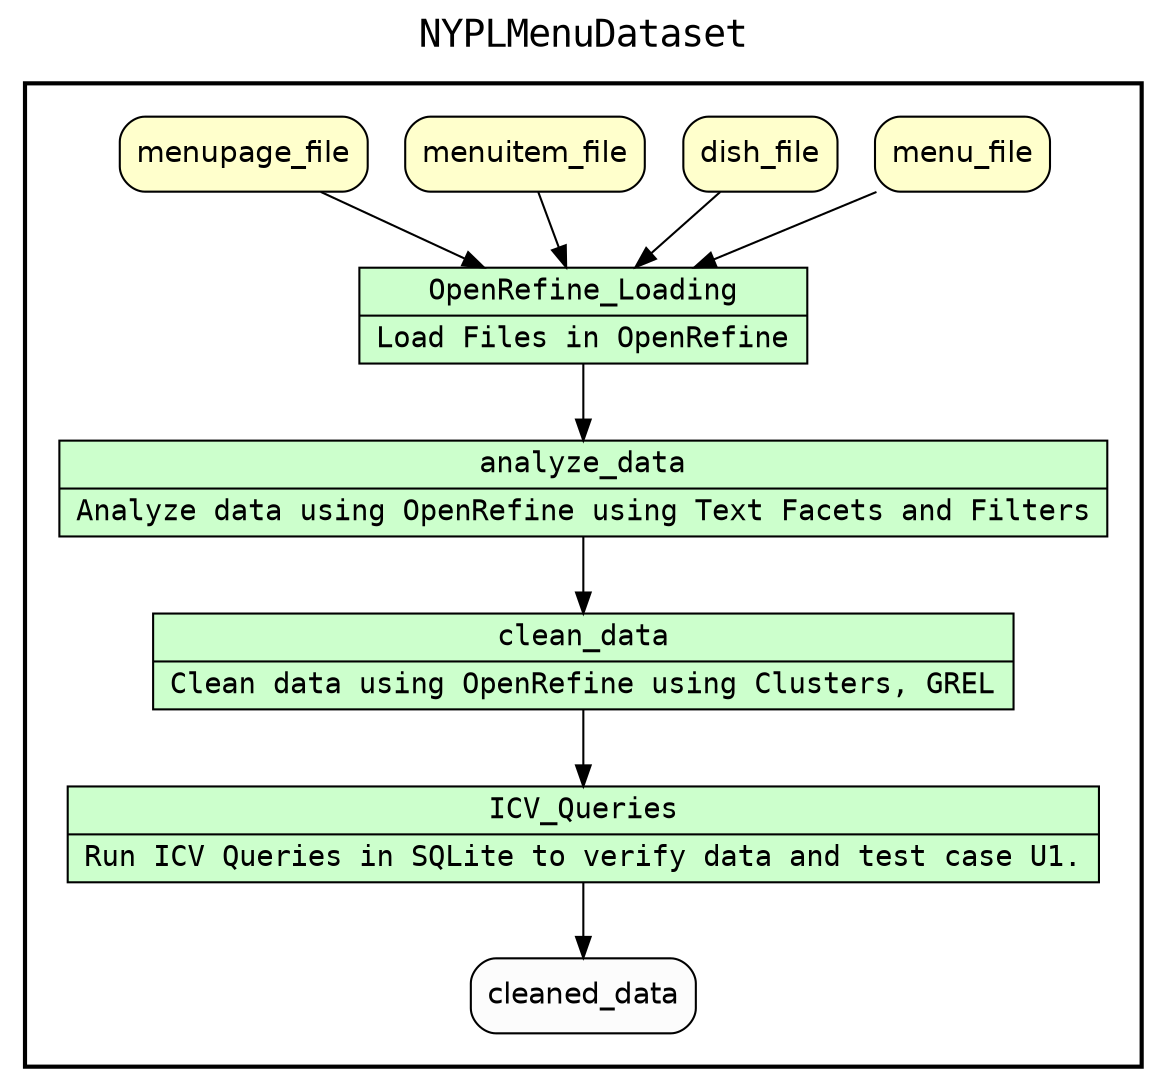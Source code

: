 
/* Start of top-level graph */
digraph Workflow {
rankdir=TB

/* Title for graph */
fontname=Courier; fontsize=18; labelloc=t
label=NYPLMenuDataset

/* Start of double cluster for drawing box around nodes in workflow */
subgraph cluster_workflow_box_outer { label=""; color=black; penwidth=2
subgraph cluster_workflow_box_inner { label=""; color=white

/* Style for nodes representing atomic programs in workflow */
node[shape=box style=filled fillcolor="#CCFFCC" peripheries=1 fontname=Courier]

/* Nodes representing atomic programs in workflow */
OpenRefine_Loading [shape=record rankdir=LR label="{<f0> OpenRefine_Loading |<f1> Load Files in OpenRefine}"];
analyze_data [shape=record rankdir=LR label="{<f0> analyze_data |<f1> Analyze data using OpenRefine using Text Facets and Filters}"];
clean_data [shape=record rankdir=LR label="{<f0> clean_data |<f1> Clean data using OpenRefine using Clusters, GREL}"];
ICV_Queries [shape=record rankdir=LR label="{<f0> ICV_Queries |<f1> Run ICV Queries in SQLite to verify data and test case U1.}"];

/* Style for nodes representing non-parameter data channels in workflow */
node[shape=box style="rounded,filled" fillcolor="#FFFFCC" peripheries=1 fontname=Helvetica]

/* Nodes for non-parameter data channels in workflow */
menu_file
dish_file
menuitem_file
menupage_file

/* Style for nodes representing parameter channels in workflow */
node[shape=box style="rounded,filled" fillcolor="#FCFCFC" peripheries=1 fontname=Helvetica]

/* Nodes representing parameter channels in workflow */

/* Edges representing connections between programs and channels */
OpenRefine_Loading -> analyze_data
menu_file -> OpenRefine_Loading
dish_file -> OpenRefine_Loading
menuitem_file -> OpenRefine_Loading
menupage_file -> OpenRefine_Loading
analyze_data -> clean_data
ICV_Queries -> cleaned_data
clean_data -> ICV_Queries

/* End of double cluster for drawing box around nodes in workflow */
}}

/* End of top-level graph */
}
